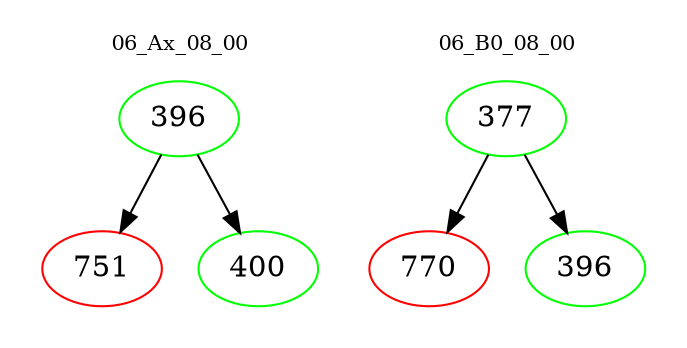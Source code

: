 digraph{
subgraph cluster_0 {
color = white
label = "06_Ax_08_00";
fontsize=10;
T0_396 [label="396", color="green"]
T0_396 -> T0_751 [color="black"]
T0_751 [label="751", color="red"]
T0_396 -> T0_400 [color="black"]
T0_400 [label="400", color="green"]
}
subgraph cluster_1 {
color = white
label = "06_B0_08_00";
fontsize=10;
T1_377 [label="377", color="green"]
T1_377 -> T1_770 [color="black"]
T1_770 [label="770", color="red"]
T1_377 -> T1_396 [color="black"]
T1_396 [label="396", color="green"]
}
}

